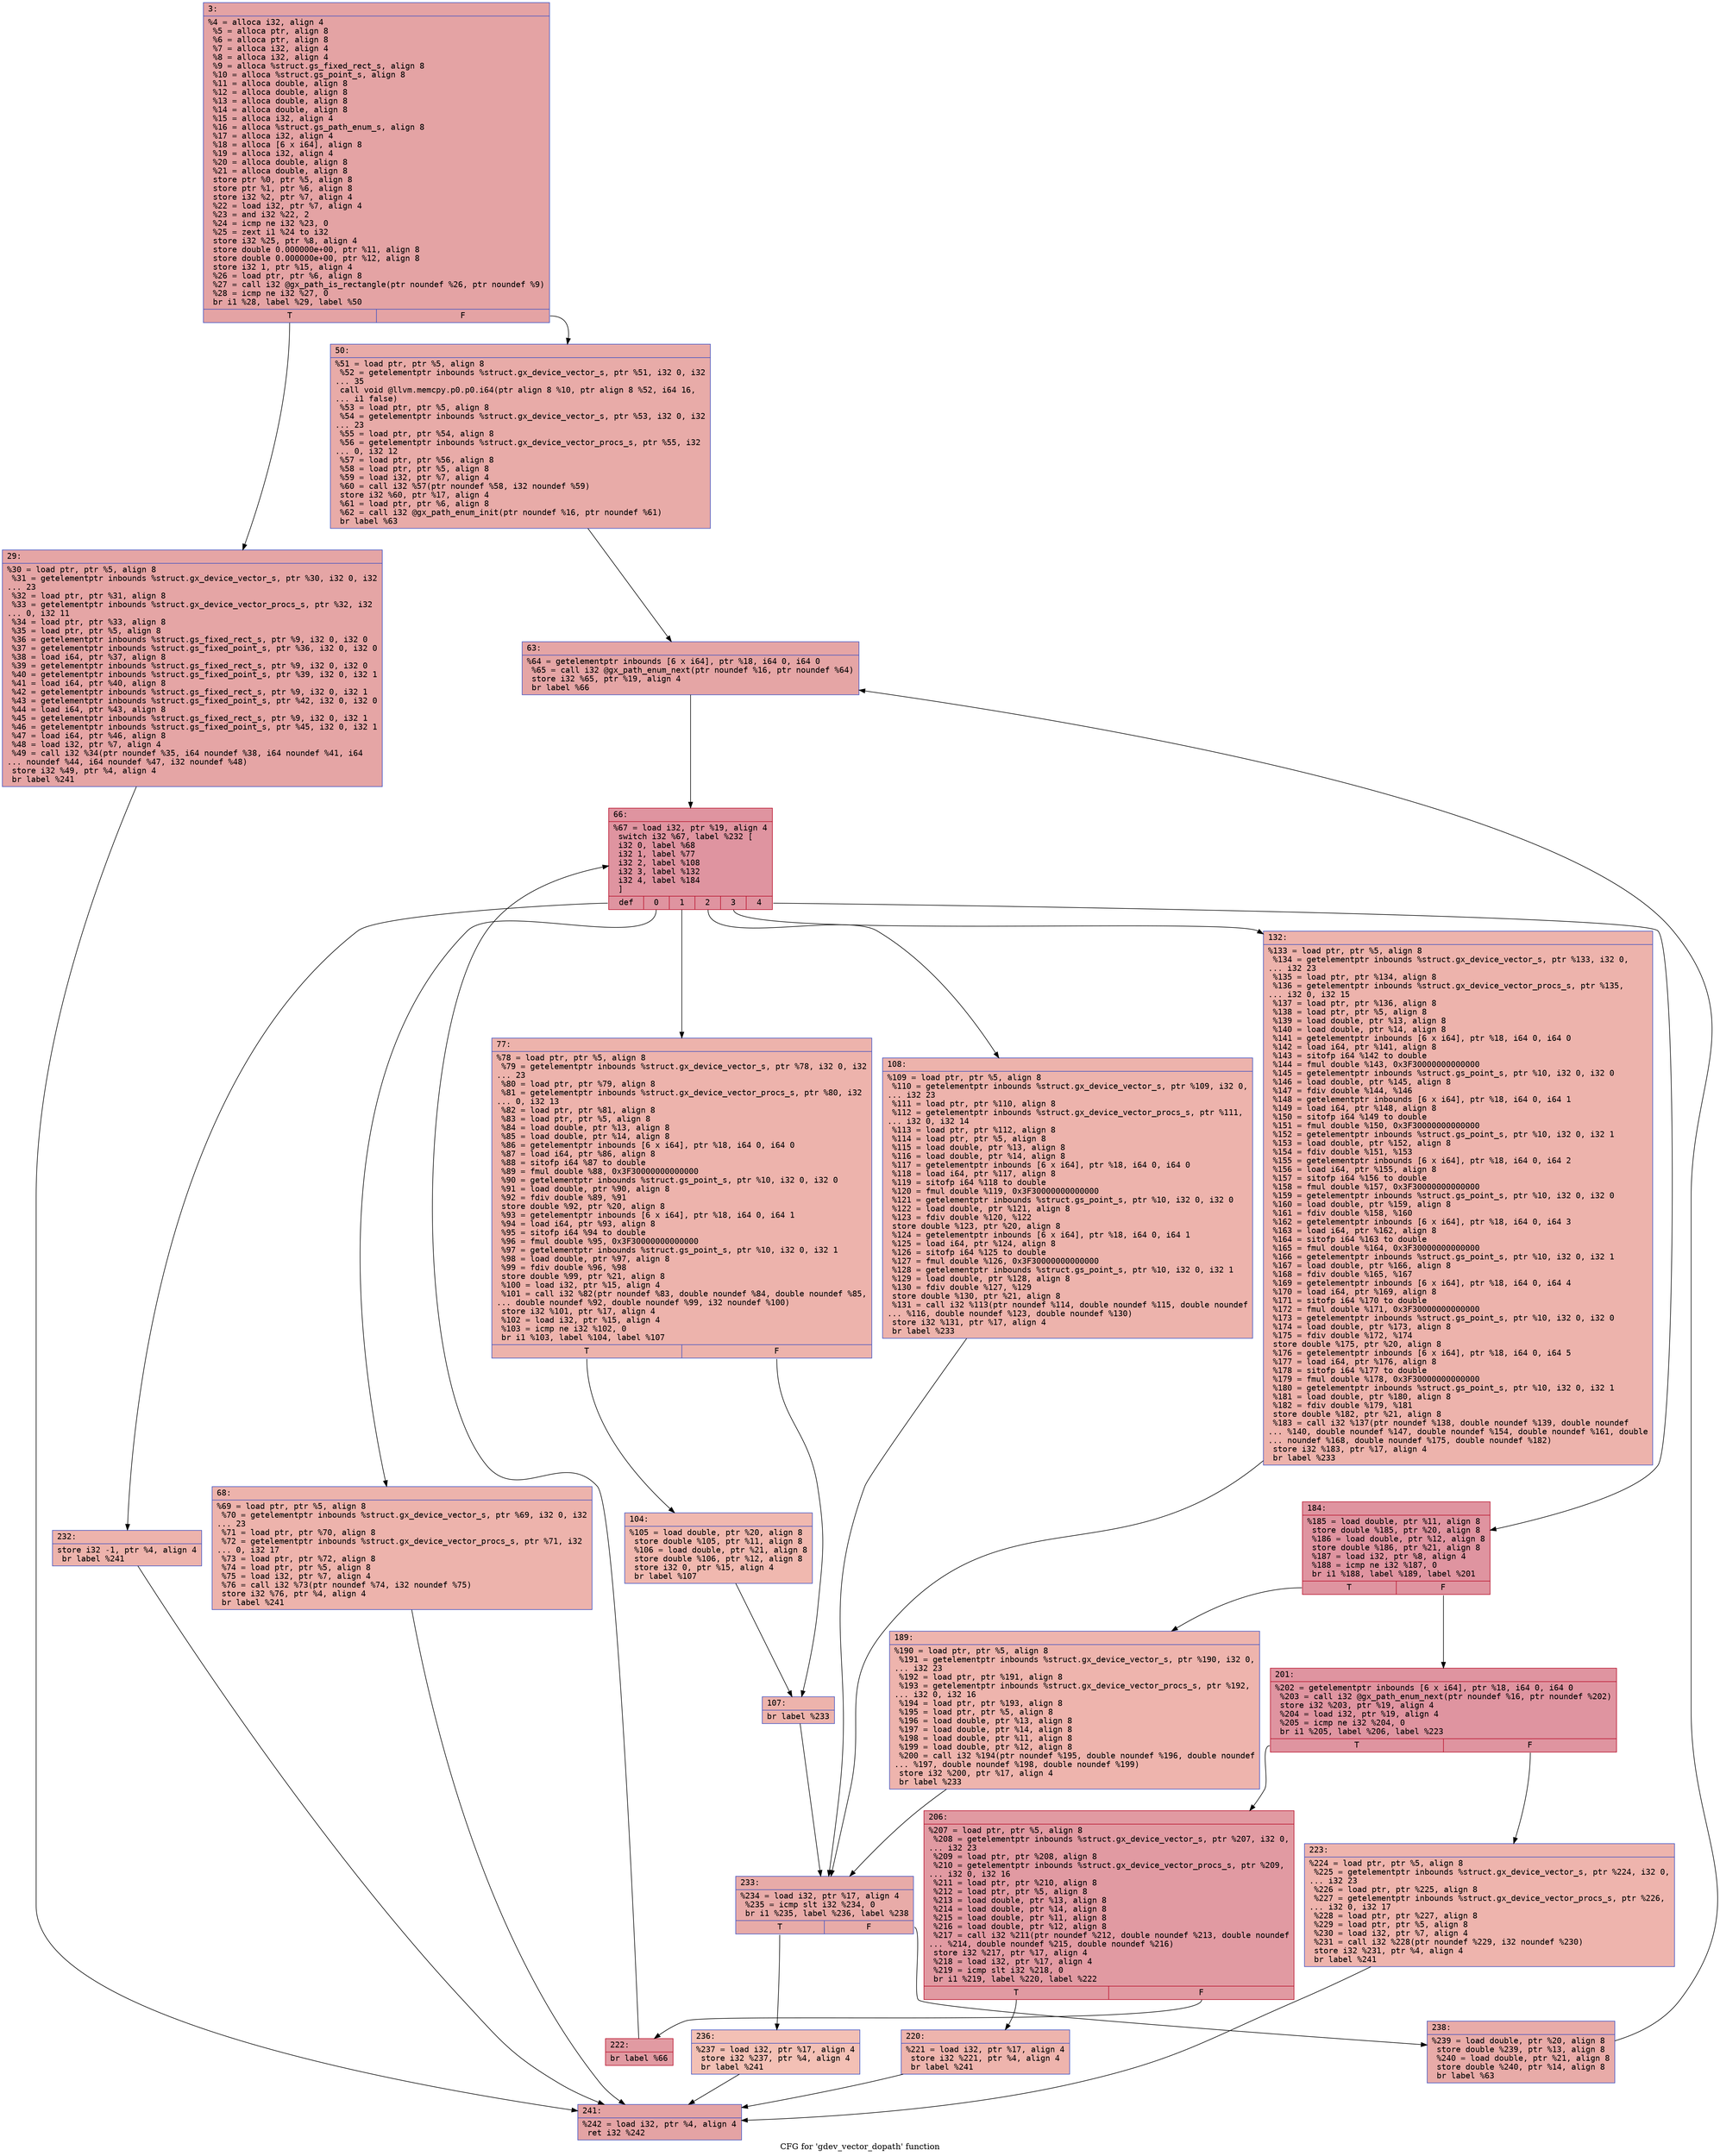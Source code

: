 digraph "CFG for 'gdev_vector_dopath' function" {
	label="CFG for 'gdev_vector_dopath' function";

	Node0x6000009d2670 [shape=record,color="#3d50c3ff", style=filled, fillcolor="#c32e3170" fontname="Courier",label="{3:\l|  %4 = alloca i32, align 4\l  %5 = alloca ptr, align 8\l  %6 = alloca ptr, align 8\l  %7 = alloca i32, align 4\l  %8 = alloca i32, align 4\l  %9 = alloca %struct.gs_fixed_rect_s, align 8\l  %10 = alloca %struct.gs_point_s, align 8\l  %11 = alloca double, align 8\l  %12 = alloca double, align 8\l  %13 = alloca double, align 8\l  %14 = alloca double, align 8\l  %15 = alloca i32, align 4\l  %16 = alloca %struct.gs_path_enum_s, align 8\l  %17 = alloca i32, align 4\l  %18 = alloca [6 x i64], align 8\l  %19 = alloca i32, align 4\l  %20 = alloca double, align 8\l  %21 = alloca double, align 8\l  store ptr %0, ptr %5, align 8\l  store ptr %1, ptr %6, align 8\l  store i32 %2, ptr %7, align 4\l  %22 = load i32, ptr %7, align 4\l  %23 = and i32 %22, 2\l  %24 = icmp ne i32 %23, 0\l  %25 = zext i1 %24 to i32\l  store i32 %25, ptr %8, align 4\l  store double 0.000000e+00, ptr %11, align 8\l  store double 0.000000e+00, ptr %12, align 8\l  store i32 1, ptr %15, align 4\l  %26 = load ptr, ptr %6, align 8\l  %27 = call i32 @gx_path_is_rectangle(ptr noundef %26, ptr noundef %9)\l  %28 = icmp ne i32 %27, 0\l  br i1 %28, label %29, label %50\l|{<s0>T|<s1>F}}"];
	Node0x6000009d2670:s0 -> Node0x6000009d26c0[tooltip="3 -> 29\nProbability 62.50%" ];
	Node0x6000009d2670:s1 -> Node0x6000009d2710[tooltip="3 -> 50\nProbability 37.50%" ];
	Node0x6000009d26c0 [shape=record,color="#3d50c3ff", style=filled, fillcolor="#c5333470" fontname="Courier",label="{29:\l|  %30 = load ptr, ptr %5, align 8\l  %31 = getelementptr inbounds %struct.gx_device_vector_s, ptr %30, i32 0, i32\l... 23\l  %32 = load ptr, ptr %31, align 8\l  %33 = getelementptr inbounds %struct.gx_device_vector_procs_s, ptr %32, i32\l... 0, i32 11\l  %34 = load ptr, ptr %33, align 8\l  %35 = load ptr, ptr %5, align 8\l  %36 = getelementptr inbounds %struct.gs_fixed_rect_s, ptr %9, i32 0, i32 0\l  %37 = getelementptr inbounds %struct.gs_fixed_point_s, ptr %36, i32 0, i32 0\l  %38 = load i64, ptr %37, align 8\l  %39 = getelementptr inbounds %struct.gs_fixed_rect_s, ptr %9, i32 0, i32 0\l  %40 = getelementptr inbounds %struct.gs_fixed_point_s, ptr %39, i32 0, i32 1\l  %41 = load i64, ptr %40, align 8\l  %42 = getelementptr inbounds %struct.gs_fixed_rect_s, ptr %9, i32 0, i32 1\l  %43 = getelementptr inbounds %struct.gs_fixed_point_s, ptr %42, i32 0, i32 0\l  %44 = load i64, ptr %43, align 8\l  %45 = getelementptr inbounds %struct.gs_fixed_rect_s, ptr %9, i32 0, i32 1\l  %46 = getelementptr inbounds %struct.gs_fixed_point_s, ptr %45, i32 0, i32 1\l  %47 = load i64, ptr %46, align 8\l  %48 = load i32, ptr %7, align 4\l  %49 = call i32 %34(ptr noundef %35, i64 noundef %38, i64 noundef %41, i64\l... noundef %44, i64 noundef %47, i32 noundef %48)\l  store i32 %49, ptr %4, align 4\l  br label %241\l}"];
	Node0x6000009d26c0 -> Node0x6000009d2d50[tooltip="29 -> 241\nProbability 100.00%" ];
	Node0x6000009d2710 [shape=record,color="#3d50c3ff", style=filled, fillcolor="#cc403a70" fontname="Courier",label="{50:\l|  %51 = load ptr, ptr %5, align 8\l  %52 = getelementptr inbounds %struct.gx_device_vector_s, ptr %51, i32 0, i32\l... 35\l  call void @llvm.memcpy.p0.p0.i64(ptr align 8 %10, ptr align 8 %52, i64 16,\l... i1 false)\l  %53 = load ptr, ptr %5, align 8\l  %54 = getelementptr inbounds %struct.gx_device_vector_s, ptr %53, i32 0, i32\l... 23\l  %55 = load ptr, ptr %54, align 8\l  %56 = getelementptr inbounds %struct.gx_device_vector_procs_s, ptr %55, i32\l... 0, i32 12\l  %57 = load ptr, ptr %56, align 8\l  %58 = load ptr, ptr %5, align 8\l  %59 = load i32, ptr %7, align 4\l  %60 = call i32 %57(ptr noundef %58, i32 noundef %59)\l  store i32 %60, ptr %17, align 4\l  %61 = load ptr, ptr %6, align 8\l  %62 = call i32 @gx_path_enum_init(ptr noundef %16, ptr noundef %61)\l  br label %63\l}"];
	Node0x6000009d2710 -> Node0x6000009d2760[tooltip="50 -> 63\nProbability 100.00%" ];
	Node0x6000009d2760 [shape=record,color="#3d50c3ff", style=filled, fillcolor="#c5333470" fontname="Courier",label="{63:\l|  %64 = getelementptr inbounds [6 x i64], ptr %18, i64 0, i64 0\l  %65 = call i32 @gx_path_enum_next(ptr noundef %16, ptr noundef %64)\l  store i32 %65, ptr %19, align 4\l  br label %66\l}"];
	Node0x6000009d2760 -> Node0x6000009d27b0[tooltip="63 -> 66\nProbability 100.00%" ];
	Node0x6000009d27b0 [shape=record,color="#b70d28ff", style=filled, fillcolor="#b70d2870" fontname="Courier",label="{66:\l|  %67 = load i32, ptr %19, align 4\l  switch i32 %67, label %232 [\l    i32 0, label %68\l    i32 1, label %77\l    i32 2, label %108\l    i32 3, label %132\l    i32 4, label %184\l  ]\l|{<s0>def|<s1>0|<s2>1|<s3>2|<s4>3|<s5>4}}"];
	Node0x6000009d27b0:s0 -> Node0x6000009d2c10[tooltip="66 -> 232\nProbability 2.78%" ];
	Node0x6000009d27b0:s1 -> Node0x6000009d2800[tooltip="66 -> 68\nProbability 2.78%" ];
	Node0x6000009d27b0:s2 -> Node0x6000009d2850[tooltip="66 -> 77\nProbability 2.78%" ];
	Node0x6000009d27b0:s3 -> Node0x6000009d2940[tooltip="66 -> 108\nProbability 2.78%" ];
	Node0x6000009d27b0:s4 -> Node0x6000009d2990[tooltip="66 -> 132\nProbability 2.78%" ];
	Node0x6000009d27b0:s5 -> Node0x6000009d29e0[tooltip="66 -> 184\nProbability 86.11%" ];
	Node0x6000009d2800 [shape=record,color="#3d50c3ff", style=filled, fillcolor="#d6524470" fontname="Courier",label="{68:\l|  %69 = load ptr, ptr %5, align 8\l  %70 = getelementptr inbounds %struct.gx_device_vector_s, ptr %69, i32 0, i32\l... 23\l  %71 = load ptr, ptr %70, align 8\l  %72 = getelementptr inbounds %struct.gx_device_vector_procs_s, ptr %71, i32\l... 0, i32 17\l  %73 = load ptr, ptr %72, align 8\l  %74 = load ptr, ptr %5, align 8\l  %75 = load i32, ptr %7, align 4\l  %76 = call i32 %73(ptr noundef %74, i32 noundef %75)\l  store i32 %76, ptr %4, align 4\l  br label %241\l}"];
	Node0x6000009d2800 -> Node0x6000009d2d50[tooltip="68 -> 241\nProbability 100.00%" ];
	Node0x6000009d2850 [shape=record,color="#3d50c3ff", style=filled, fillcolor="#d6524470" fontname="Courier",label="{77:\l|  %78 = load ptr, ptr %5, align 8\l  %79 = getelementptr inbounds %struct.gx_device_vector_s, ptr %78, i32 0, i32\l... 23\l  %80 = load ptr, ptr %79, align 8\l  %81 = getelementptr inbounds %struct.gx_device_vector_procs_s, ptr %80, i32\l... 0, i32 13\l  %82 = load ptr, ptr %81, align 8\l  %83 = load ptr, ptr %5, align 8\l  %84 = load double, ptr %13, align 8\l  %85 = load double, ptr %14, align 8\l  %86 = getelementptr inbounds [6 x i64], ptr %18, i64 0, i64 0\l  %87 = load i64, ptr %86, align 8\l  %88 = sitofp i64 %87 to double\l  %89 = fmul double %88, 0x3F30000000000000\l  %90 = getelementptr inbounds %struct.gs_point_s, ptr %10, i32 0, i32 0\l  %91 = load double, ptr %90, align 8\l  %92 = fdiv double %89, %91\l  store double %92, ptr %20, align 8\l  %93 = getelementptr inbounds [6 x i64], ptr %18, i64 0, i64 1\l  %94 = load i64, ptr %93, align 8\l  %95 = sitofp i64 %94 to double\l  %96 = fmul double %95, 0x3F30000000000000\l  %97 = getelementptr inbounds %struct.gs_point_s, ptr %10, i32 0, i32 1\l  %98 = load double, ptr %97, align 8\l  %99 = fdiv double %96, %98\l  store double %99, ptr %21, align 8\l  %100 = load i32, ptr %15, align 4\l  %101 = call i32 %82(ptr noundef %83, double noundef %84, double noundef %85,\l... double noundef %92, double noundef %99, i32 noundef %100)\l  store i32 %101, ptr %17, align 4\l  %102 = load i32, ptr %15, align 4\l  %103 = icmp ne i32 %102, 0\l  br i1 %103, label %104, label %107\l|{<s0>T|<s1>F}}"];
	Node0x6000009d2850:s0 -> Node0x6000009d28a0[tooltip="77 -> 104\nProbability 62.50%" ];
	Node0x6000009d2850:s1 -> Node0x6000009d28f0[tooltip="77 -> 107\nProbability 37.50%" ];
	Node0x6000009d28a0 [shape=record,color="#3d50c3ff", style=filled, fillcolor="#dc5d4a70" fontname="Courier",label="{104:\l|  %105 = load double, ptr %20, align 8\l  store double %105, ptr %11, align 8\l  %106 = load double, ptr %21, align 8\l  store double %106, ptr %12, align 8\l  store i32 0, ptr %15, align 4\l  br label %107\l}"];
	Node0x6000009d28a0 -> Node0x6000009d28f0[tooltip="104 -> 107\nProbability 100.00%" ];
	Node0x6000009d28f0 [shape=record,color="#3d50c3ff", style=filled, fillcolor="#d6524470" fontname="Courier",label="{107:\l|  br label %233\l}"];
	Node0x6000009d28f0 -> Node0x6000009d2c60[tooltip="107 -> 233\nProbability 100.00%" ];
	Node0x6000009d2940 [shape=record,color="#3d50c3ff", style=filled, fillcolor="#d6524470" fontname="Courier",label="{108:\l|  %109 = load ptr, ptr %5, align 8\l  %110 = getelementptr inbounds %struct.gx_device_vector_s, ptr %109, i32 0,\l... i32 23\l  %111 = load ptr, ptr %110, align 8\l  %112 = getelementptr inbounds %struct.gx_device_vector_procs_s, ptr %111,\l... i32 0, i32 14\l  %113 = load ptr, ptr %112, align 8\l  %114 = load ptr, ptr %5, align 8\l  %115 = load double, ptr %13, align 8\l  %116 = load double, ptr %14, align 8\l  %117 = getelementptr inbounds [6 x i64], ptr %18, i64 0, i64 0\l  %118 = load i64, ptr %117, align 8\l  %119 = sitofp i64 %118 to double\l  %120 = fmul double %119, 0x3F30000000000000\l  %121 = getelementptr inbounds %struct.gs_point_s, ptr %10, i32 0, i32 0\l  %122 = load double, ptr %121, align 8\l  %123 = fdiv double %120, %122\l  store double %123, ptr %20, align 8\l  %124 = getelementptr inbounds [6 x i64], ptr %18, i64 0, i64 1\l  %125 = load i64, ptr %124, align 8\l  %126 = sitofp i64 %125 to double\l  %127 = fmul double %126, 0x3F30000000000000\l  %128 = getelementptr inbounds %struct.gs_point_s, ptr %10, i32 0, i32 1\l  %129 = load double, ptr %128, align 8\l  %130 = fdiv double %127, %129\l  store double %130, ptr %21, align 8\l  %131 = call i32 %113(ptr noundef %114, double noundef %115, double noundef\l... %116, double noundef %123, double noundef %130)\l  store i32 %131, ptr %17, align 4\l  br label %233\l}"];
	Node0x6000009d2940 -> Node0x6000009d2c60[tooltip="108 -> 233\nProbability 100.00%" ];
	Node0x6000009d2990 [shape=record,color="#3d50c3ff", style=filled, fillcolor="#d6524470" fontname="Courier",label="{132:\l|  %133 = load ptr, ptr %5, align 8\l  %134 = getelementptr inbounds %struct.gx_device_vector_s, ptr %133, i32 0,\l... i32 23\l  %135 = load ptr, ptr %134, align 8\l  %136 = getelementptr inbounds %struct.gx_device_vector_procs_s, ptr %135,\l... i32 0, i32 15\l  %137 = load ptr, ptr %136, align 8\l  %138 = load ptr, ptr %5, align 8\l  %139 = load double, ptr %13, align 8\l  %140 = load double, ptr %14, align 8\l  %141 = getelementptr inbounds [6 x i64], ptr %18, i64 0, i64 0\l  %142 = load i64, ptr %141, align 8\l  %143 = sitofp i64 %142 to double\l  %144 = fmul double %143, 0x3F30000000000000\l  %145 = getelementptr inbounds %struct.gs_point_s, ptr %10, i32 0, i32 0\l  %146 = load double, ptr %145, align 8\l  %147 = fdiv double %144, %146\l  %148 = getelementptr inbounds [6 x i64], ptr %18, i64 0, i64 1\l  %149 = load i64, ptr %148, align 8\l  %150 = sitofp i64 %149 to double\l  %151 = fmul double %150, 0x3F30000000000000\l  %152 = getelementptr inbounds %struct.gs_point_s, ptr %10, i32 0, i32 1\l  %153 = load double, ptr %152, align 8\l  %154 = fdiv double %151, %153\l  %155 = getelementptr inbounds [6 x i64], ptr %18, i64 0, i64 2\l  %156 = load i64, ptr %155, align 8\l  %157 = sitofp i64 %156 to double\l  %158 = fmul double %157, 0x3F30000000000000\l  %159 = getelementptr inbounds %struct.gs_point_s, ptr %10, i32 0, i32 0\l  %160 = load double, ptr %159, align 8\l  %161 = fdiv double %158, %160\l  %162 = getelementptr inbounds [6 x i64], ptr %18, i64 0, i64 3\l  %163 = load i64, ptr %162, align 8\l  %164 = sitofp i64 %163 to double\l  %165 = fmul double %164, 0x3F30000000000000\l  %166 = getelementptr inbounds %struct.gs_point_s, ptr %10, i32 0, i32 1\l  %167 = load double, ptr %166, align 8\l  %168 = fdiv double %165, %167\l  %169 = getelementptr inbounds [6 x i64], ptr %18, i64 0, i64 4\l  %170 = load i64, ptr %169, align 8\l  %171 = sitofp i64 %170 to double\l  %172 = fmul double %171, 0x3F30000000000000\l  %173 = getelementptr inbounds %struct.gs_point_s, ptr %10, i32 0, i32 0\l  %174 = load double, ptr %173, align 8\l  %175 = fdiv double %172, %174\l  store double %175, ptr %20, align 8\l  %176 = getelementptr inbounds [6 x i64], ptr %18, i64 0, i64 5\l  %177 = load i64, ptr %176, align 8\l  %178 = sitofp i64 %177 to double\l  %179 = fmul double %178, 0x3F30000000000000\l  %180 = getelementptr inbounds %struct.gs_point_s, ptr %10, i32 0, i32 1\l  %181 = load double, ptr %180, align 8\l  %182 = fdiv double %179, %181\l  store double %182, ptr %21, align 8\l  %183 = call i32 %137(ptr noundef %138, double noundef %139, double noundef\l... %140, double noundef %147, double noundef %154, double noundef %161, double\l... noundef %168, double noundef %175, double noundef %182)\l  store i32 %183, ptr %17, align 4\l  br label %233\l}"];
	Node0x6000009d2990 -> Node0x6000009d2c60[tooltip="132 -> 233\nProbability 100.00%" ];
	Node0x6000009d29e0 [shape=record,color="#b70d28ff", style=filled, fillcolor="#b70d2870" fontname="Courier",label="{184:\l|  %185 = load double, ptr %11, align 8\l  store double %185, ptr %20, align 8\l  %186 = load double, ptr %12, align 8\l  store double %186, ptr %21, align 8\l  %187 = load i32, ptr %8, align 4\l  %188 = icmp ne i32 %187, 0\l  br i1 %188, label %189, label %201\l|{<s0>T|<s1>F}}"];
	Node0x6000009d29e0:s0 -> Node0x6000009d2a30[tooltip="184 -> 189\nProbability 3.12%" ];
	Node0x6000009d29e0:s1 -> Node0x6000009d2a80[tooltip="184 -> 201\nProbability 96.88%" ];
	Node0x6000009d2a30 [shape=record,color="#3d50c3ff", style=filled, fillcolor="#d8564670" fontname="Courier",label="{189:\l|  %190 = load ptr, ptr %5, align 8\l  %191 = getelementptr inbounds %struct.gx_device_vector_s, ptr %190, i32 0,\l... i32 23\l  %192 = load ptr, ptr %191, align 8\l  %193 = getelementptr inbounds %struct.gx_device_vector_procs_s, ptr %192,\l... i32 0, i32 16\l  %194 = load ptr, ptr %193, align 8\l  %195 = load ptr, ptr %5, align 8\l  %196 = load double, ptr %13, align 8\l  %197 = load double, ptr %14, align 8\l  %198 = load double, ptr %11, align 8\l  %199 = load double, ptr %12, align 8\l  %200 = call i32 %194(ptr noundef %195, double noundef %196, double noundef\l... %197, double noundef %198, double noundef %199)\l  store i32 %200, ptr %17, align 4\l  br label %233\l}"];
	Node0x6000009d2a30 -> Node0x6000009d2c60[tooltip="189 -> 233\nProbability 100.00%" ];
	Node0x6000009d2a80 [shape=record,color="#b70d28ff", style=filled, fillcolor="#b70d2870" fontname="Courier",label="{201:\l|  %202 = getelementptr inbounds [6 x i64], ptr %18, i64 0, i64 0\l  %203 = call i32 @gx_path_enum_next(ptr noundef %16, ptr noundef %202)\l  store i32 %203, ptr %19, align 4\l  %204 = load i32, ptr %19, align 4\l  %205 = icmp ne i32 %204, 0\l  br i1 %205, label %206, label %223\l|{<s0>T|<s1>F}}"];
	Node0x6000009d2a80:s0 -> Node0x6000009d2ad0[tooltip="201 -> 206\nProbability 96.88%" ];
	Node0x6000009d2a80:s1 -> Node0x6000009d2bc0[tooltip="201 -> 223\nProbability 3.12%" ];
	Node0x6000009d2ad0 [shape=record,color="#b70d28ff", style=filled, fillcolor="#bb1b2c70" fontname="Courier",label="{206:\l|  %207 = load ptr, ptr %5, align 8\l  %208 = getelementptr inbounds %struct.gx_device_vector_s, ptr %207, i32 0,\l... i32 23\l  %209 = load ptr, ptr %208, align 8\l  %210 = getelementptr inbounds %struct.gx_device_vector_procs_s, ptr %209,\l... i32 0, i32 16\l  %211 = load ptr, ptr %210, align 8\l  %212 = load ptr, ptr %5, align 8\l  %213 = load double, ptr %13, align 8\l  %214 = load double, ptr %14, align 8\l  %215 = load double, ptr %11, align 8\l  %216 = load double, ptr %12, align 8\l  %217 = call i32 %211(ptr noundef %212, double noundef %213, double noundef\l... %214, double noundef %215, double noundef %216)\l  store i32 %217, ptr %17, align 4\l  %218 = load i32, ptr %17, align 4\l  %219 = icmp slt i32 %218, 0\l  br i1 %219, label %220, label %222\l|{<s0>T|<s1>F}}"];
	Node0x6000009d2ad0:s0 -> Node0x6000009d2b20[tooltip="206 -> 220\nProbability 3.12%" ];
	Node0x6000009d2ad0:s1 -> Node0x6000009d2b70[tooltip="206 -> 222\nProbability 96.88%" ];
	Node0x6000009d2b20 [shape=record,color="#3d50c3ff", style=filled, fillcolor="#d8564670" fontname="Courier",label="{220:\l|  %221 = load i32, ptr %17, align 4\l  store i32 %221, ptr %4, align 4\l  br label %241\l}"];
	Node0x6000009d2b20 -> Node0x6000009d2d50[tooltip="220 -> 241\nProbability 100.00%" ];
	Node0x6000009d2b70 [shape=record,color="#b70d28ff", style=filled, fillcolor="#bb1b2c70" fontname="Courier",label="{222:\l|  br label %66\l}"];
	Node0x6000009d2b70 -> Node0x6000009d27b0[tooltip="222 -> 66\nProbability 100.00%" ];
	Node0x6000009d2bc0 [shape=record,color="#3d50c3ff", style=filled, fillcolor="#d8564670" fontname="Courier",label="{223:\l|  %224 = load ptr, ptr %5, align 8\l  %225 = getelementptr inbounds %struct.gx_device_vector_s, ptr %224, i32 0,\l... i32 23\l  %226 = load ptr, ptr %225, align 8\l  %227 = getelementptr inbounds %struct.gx_device_vector_procs_s, ptr %226,\l... i32 0, i32 17\l  %228 = load ptr, ptr %227, align 8\l  %229 = load ptr, ptr %5, align 8\l  %230 = load i32, ptr %7, align 4\l  %231 = call i32 %228(ptr noundef %229, i32 noundef %230)\l  store i32 %231, ptr %4, align 4\l  br label %241\l}"];
	Node0x6000009d2bc0 -> Node0x6000009d2d50[tooltip="223 -> 241\nProbability 100.00%" ];
	Node0x6000009d2c10 [shape=record,color="#3d50c3ff", style=filled, fillcolor="#d6524470" fontname="Courier",label="{232:\l|  store i32 -1, ptr %4, align 4\l  br label %241\l}"];
	Node0x6000009d2c10 -> Node0x6000009d2d50[tooltip="232 -> 241\nProbability 100.00%" ];
	Node0x6000009d2c60 [shape=record,color="#3d50c3ff", style=filled, fillcolor="#cc403a70" fontname="Courier",label="{233:\l|  %234 = load i32, ptr %17, align 4\l  %235 = icmp slt i32 %234, 0\l  br i1 %235, label %236, label %238\l|{<s0>T|<s1>F}}"];
	Node0x6000009d2c60:s0 -> Node0x6000009d2cb0[tooltip="233 -> 236\nProbability 3.12%" ];
	Node0x6000009d2c60:s1 -> Node0x6000009d2d00[tooltip="233 -> 238\nProbability 96.88%" ];
	Node0x6000009d2cb0 [shape=record,color="#3d50c3ff", style=filled, fillcolor="#e5705870" fontname="Courier",label="{236:\l|  %237 = load i32, ptr %17, align 4\l  store i32 %237, ptr %4, align 4\l  br label %241\l}"];
	Node0x6000009d2cb0 -> Node0x6000009d2d50[tooltip="236 -> 241\nProbability 100.00%" ];
	Node0x6000009d2d00 [shape=record,color="#3d50c3ff", style=filled, fillcolor="#cc403a70" fontname="Courier",label="{238:\l|  %239 = load double, ptr %20, align 8\l  store double %239, ptr %13, align 8\l  %240 = load double, ptr %21, align 8\l  store double %240, ptr %14, align 8\l  br label %63\l}"];
	Node0x6000009d2d00 -> Node0x6000009d2760[tooltip="238 -> 63\nProbability 100.00%" ];
	Node0x6000009d2d50 [shape=record,color="#3d50c3ff", style=filled, fillcolor="#c32e3170" fontname="Courier",label="{241:\l|  %242 = load i32, ptr %4, align 4\l  ret i32 %242\l}"];
}
